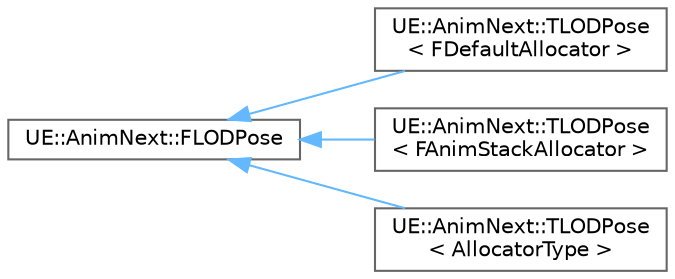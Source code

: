 digraph "Graphical Class Hierarchy"
{
 // INTERACTIVE_SVG=YES
 // LATEX_PDF_SIZE
  bgcolor="transparent";
  edge [fontname=Helvetica,fontsize=10,labelfontname=Helvetica,labelfontsize=10];
  node [fontname=Helvetica,fontsize=10,shape=box,height=0.2,width=0.4];
  rankdir="LR";
  Node0 [id="Node000000",label="UE::AnimNext::FLODPose",height=0.2,width=0.4,color="grey40", fillcolor="white", style="filled",URL="$df/dc2/structUE_1_1AnimNext_1_1FLODPose.html",tooltip=" "];
  Node0 -> Node1 [id="edge8935_Node000000_Node000001",dir="back",color="steelblue1",style="solid",tooltip=" "];
  Node1 [id="Node000001",label="UE::AnimNext::TLODPose\l\< FDefaultAllocator \>",height=0.2,width=0.4,color="grey40", fillcolor="white", style="filled",URL="$dc/d5d/structUE_1_1AnimNext_1_1TLODPose.html",tooltip=" "];
  Node0 -> Node2 [id="edge8936_Node000000_Node000002",dir="back",color="steelblue1",style="solid",tooltip=" "];
  Node2 [id="Node000002",label="UE::AnimNext::TLODPose\l\< FAnimStackAllocator \>",height=0.2,width=0.4,color="grey40", fillcolor="white", style="filled",URL="$dc/d5d/structUE_1_1AnimNext_1_1TLODPose.html",tooltip=" "];
  Node0 -> Node3 [id="edge8937_Node000000_Node000003",dir="back",color="steelblue1",style="solid",tooltip=" "];
  Node3 [id="Node000003",label="UE::AnimNext::TLODPose\l\< AllocatorType \>",height=0.2,width=0.4,color="grey40", fillcolor="white", style="filled",URL="$dc/d5d/structUE_1_1AnimNext_1_1TLODPose.html",tooltip=" "];
}
